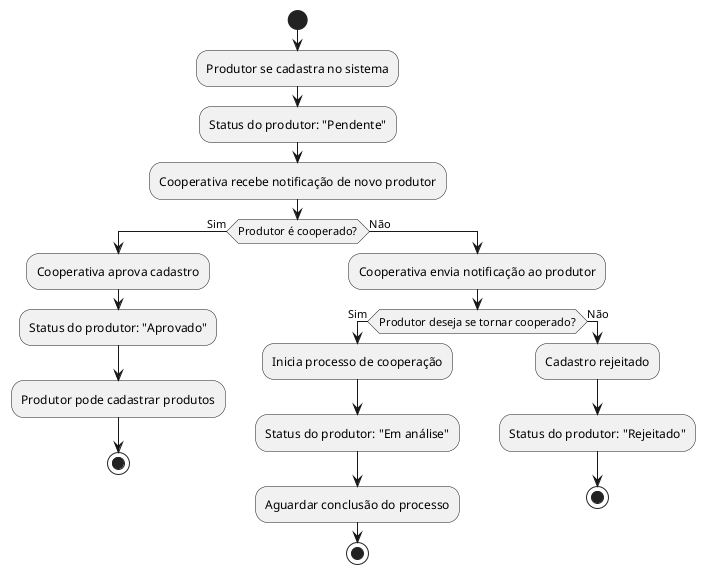 @startuml
start
:Produtor se cadastra no sistema;
:Status do produtor: "Pendente";
:Cooperativa recebe notificação de novo produtor;
if (Produtor é cooperado?) then (Sim)
  :Cooperativa aprova cadastro;
  :Status do produtor: "Aprovado";
  :Produtor pode cadastrar produtos;
  stop
else (Não)
  :Cooperativa envia notificação ao produtor;
  if (Produtor deseja se tornar cooperado?) then (Sim)
    :Inicia processo de cooperação;
    :Status do produtor: "Em análise";
    :Aguardar conclusão do processo;
    stop
  else (Não)
    :Cadastro rejeitado;
    :Status do produtor: "Rejeitado";
    stop
  endif
endif
@enduml